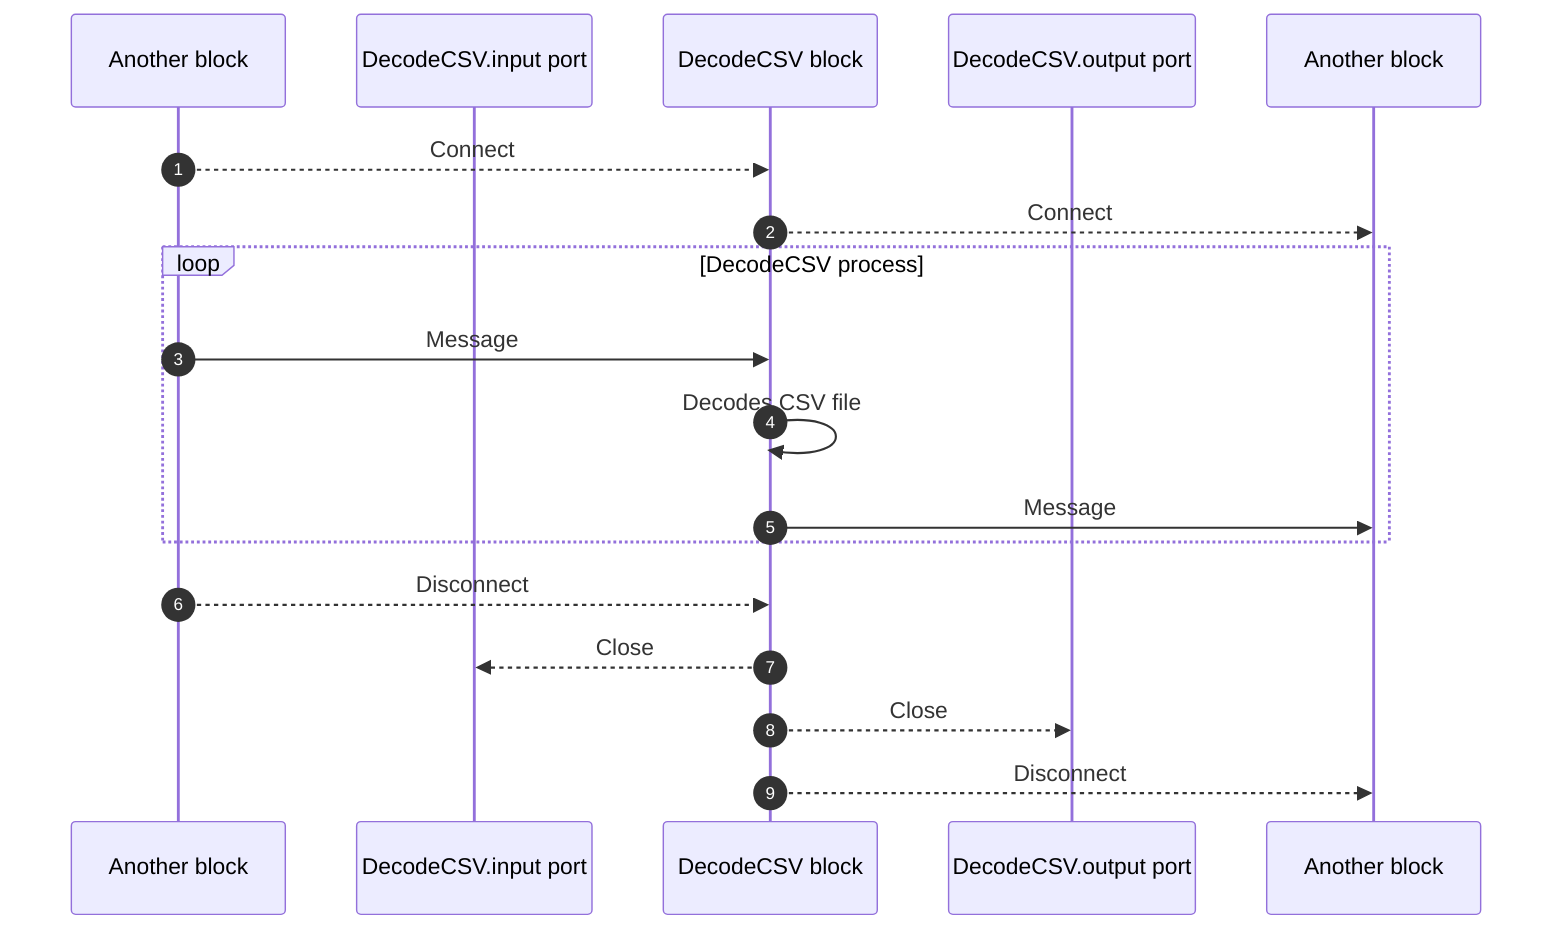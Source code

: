 sequenceDiagram
    autonumber
    participant BlockA as Another block
    participant DecodeCSV.input as DecodeCSV.input port
    participant DecodeCSV as DecodeCSV block
    participant DecodeCSV.output as DecodeCSV.output port
    participant BlockB as Another block

    BlockA-->>DecodeCSV: Connect
    DecodeCSV-->>BlockB: Connect

    loop DecodeCSV process
        BlockA->>DecodeCSV: Message
        DecodeCSV->>DecodeCSV: Decodes CSV file
        DecodeCSV->>BlockB: Message
    end

    BlockA-->>DecodeCSV: Disconnect
    DecodeCSV-->>DecodeCSV.input: Close
    DecodeCSV-->>DecodeCSV.output: Close
    DecodeCSV-->>BlockB: Disconnect